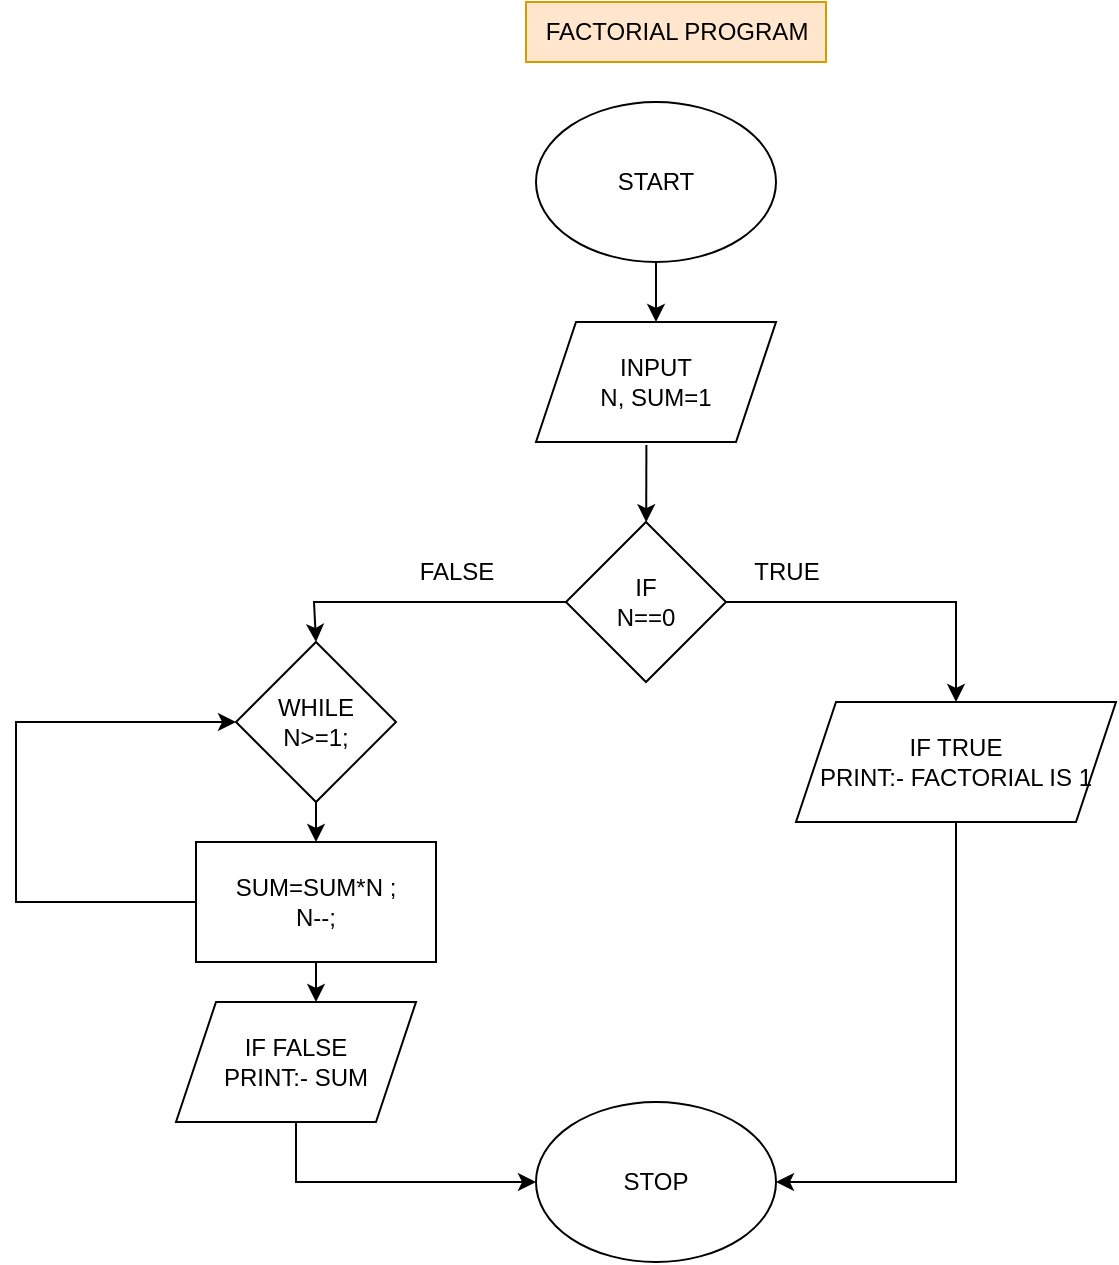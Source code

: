 <mxfile version="20.3.0" type="device"><diagram id="0VyogO4FM-i8yZcJ2f7O" name="Page-1"><mxGraphModel dx="723" dy="461" grid="1" gridSize="10" guides="1" tooltips="1" connect="1" arrows="1" fold="1" page="1" pageScale="1" pageWidth="850" pageHeight="1100" math="0" shadow="0"><root><mxCell id="0"/><mxCell id="1" parent="0"/><mxCell id="vOl9gnMwk8UWy4Q2usAW-1" value="START" style="ellipse;whiteSpace=wrap;html=1;" vertex="1" parent="1"><mxGeometry x="370" y="60" width="120" height="80" as="geometry"/></mxCell><mxCell id="vOl9gnMwk8UWy4Q2usAW-2" value="INPUT&lt;br&gt;N, SUM=1" style="shape=parallelogram;perimeter=parallelogramPerimeter;whiteSpace=wrap;html=1;fixedSize=1;" vertex="1" parent="1"><mxGeometry x="370" y="170" width="120" height="60" as="geometry"/></mxCell><mxCell id="vOl9gnMwk8UWy4Q2usAW-3" value="IF&lt;br&gt;N==0" style="rhombus;whiteSpace=wrap;html=1;" vertex="1" parent="1"><mxGeometry x="385" y="270" width="80" height="80" as="geometry"/></mxCell><mxCell id="vOl9gnMwk8UWy4Q2usAW-4" value="" style="endArrow=classic;html=1;rounded=0;exitX=0.5;exitY=1;exitDx=0;exitDy=0;entryX=0.5;entryY=0;entryDx=0;entryDy=0;" edge="1" parent="1" source="vOl9gnMwk8UWy4Q2usAW-1" target="vOl9gnMwk8UWy4Q2usAW-2"><mxGeometry width="50" height="50" relative="1" as="geometry"><mxPoint x="400" y="300" as="sourcePoint"/><mxPoint x="450" y="250" as="targetPoint"/></mxGeometry></mxCell><mxCell id="vOl9gnMwk8UWy4Q2usAW-5" value="" style="endArrow=classic;html=1;rounded=0;exitX=0.46;exitY=1.024;exitDx=0;exitDy=0;exitPerimeter=0;" edge="1" parent="1" source="vOl9gnMwk8UWy4Q2usAW-2" target="vOl9gnMwk8UWy4Q2usAW-3"><mxGeometry width="50" height="50" relative="1" as="geometry"><mxPoint x="400" y="300" as="sourcePoint"/><mxPoint x="430" y="240" as="targetPoint"/></mxGeometry></mxCell><mxCell id="vOl9gnMwk8UWy4Q2usAW-6" value="" style="endArrow=classic;html=1;rounded=0;exitX=1;exitY=0.5;exitDx=0;exitDy=0;entryX=0.5;entryY=0;entryDx=0;entryDy=0;" edge="1" parent="1" source="vOl9gnMwk8UWy4Q2usAW-3" target="vOl9gnMwk8UWy4Q2usAW-7"><mxGeometry width="50" height="50" relative="1" as="geometry"><mxPoint x="370" y="370" as="sourcePoint"/><mxPoint x="520" y="360" as="targetPoint"/><Array as="points"><mxPoint x="580" y="310"/></Array></mxGeometry></mxCell><mxCell id="vOl9gnMwk8UWy4Q2usAW-7" value="IF TRUE&lt;br&gt;PRINT:- FACTORIAL IS 1" style="shape=parallelogram;perimeter=parallelogramPerimeter;whiteSpace=wrap;html=1;fixedSize=1;" vertex="1" parent="1"><mxGeometry x="500" y="360" width="160" height="60" as="geometry"/></mxCell><mxCell id="vOl9gnMwk8UWy4Q2usAW-8" value="IF FALSE&lt;br&gt;PRINT:- SUM" style="shape=parallelogram;perimeter=parallelogramPerimeter;whiteSpace=wrap;html=1;fixedSize=1;" vertex="1" parent="1"><mxGeometry x="190" y="510" width="120" height="60" as="geometry"/></mxCell><mxCell id="vOl9gnMwk8UWy4Q2usAW-9" value="" style="endArrow=classic;html=1;rounded=0;exitX=0;exitY=0.5;exitDx=0;exitDy=0;entryX=0.5;entryY=0;entryDx=0;entryDy=0;" edge="1" parent="1" source="vOl9gnMwk8UWy4Q2usAW-3" target="vOl9gnMwk8UWy4Q2usAW-14"><mxGeometry width="50" height="50" relative="1" as="geometry"><mxPoint x="370" y="360" as="sourcePoint"/><mxPoint x="420" y="310" as="targetPoint"/><Array as="points"><mxPoint x="259" y="310"/></Array></mxGeometry></mxCell><mxCell id="vOl9gnMwk8UWy4Q2usAW-10" value="STOP" style="ellipse;whiteSpace=wrap;html=1;" vertex="1" parent="1"><mxGeometry x="370" y="560" width="120" height="80" as="geometry"/></mxCell><mxCell id="vOl9gnMwk8UWy4Q2usAW-11" value="" style="endArrow=classic;html=1;rounded=0;exitX=0.5;exitY=1;exitDx=0;exitDy=0;entryX=0;entryY=0.5;entryDx=0;entryDy=0;" edge="1" parent="1" source="vOl9gnMwk8UWy4Q2usAW-8" target="vOl9gnMwk8UWy4Q2usAW-10"><mxGeometry width="50" height="50" relative="1" as="geometry"><mxPoint x="370" y="360" as="sourcePoint"/><mxPoint x="420" y="310" as="targetPoint"/><Array as="points"><mxPoint x="250" y="600"/></Array></mxGeometry></mxCell><mxCell id="vOl9gnMwk8UWy4Q2usAW-12" value="" style="endArrow=classic;html=1;rounded=0;exitX=0.5;exitY=1;exitDx=0;exitDy=0;entryX=1;entryY=0.5;entryDx=0;entryDy=0;" edge="1" parent="1" source="vOl9gnMwk8UWy4Q2usAW-7" target="vOl9gnMwk8UWy4Q2usAW-10"><mxGeometry width="50" height="50" relative="1" as="geometry"><mxPoint x="370" y="360" as="sourcePoint"/><mxPoint x="420" y="310" as="targetPoint"/><Array as="points"><mxPoint x="580" y="600"/></Array></mxGeometry></mxCell><mxCell id="vOl9gnMwk8UWy4Q2usAW-13" value="FACTORIAL PROGRAM" style="text;html=1;align=center;verticalAlign=middle;resizable=0;points=[];autosize=1;strokeColor=#d79b00;fillColor=#ffe6cc;shadow=0;sketch=0;" vertex="1" parent="1"><mxGeometry x="365" y="10" width="150" height="30" as="geometry"/></mxCell><mxCell id="vOl9gnMwk8UWy4Q2usAW-14" value="WHILE&lt;br&gt;N&amp;gt;=1;" style="rhombus;whiteSpace=wrap;html=1;shadow=0;sketch=0;" vertex="1" parent="1"><mxGeometry x="220" y="330" width="80" height="80" as="geometry"/></mxCell><mxCell id="vOl9gnMwk8UWy4Q2usAW-17" value="SUM=SUM*N ;&lt;br&gt;N--;" style="rounded=0;whiteSpace=wrap;html=1;shadow=0;sketch=0;" vertex="1" parent="1"><mxGeometry x="200" y="430" width="120" height="60" as="geometry"/></mxCell><mxCell id="vOl9gnMwk8UWy4Q2usAW-18" value="TRUE" style="text;html=1;align=center;verticalAlign=middle;resizable=0;points=[];autosize=1;strokeColor=none;fillColor=none;" vertex="1" parent="1"><mxGeometry x="465" y="280" width="60" height="30" as="geometry"/></mxCell><mxCell id="vOl9gnMwk8UWy4Q2usAW-21" value="FALSE" style="text;html=1;align=center;verticalAlign=middle;resizable=0;points=[];autosize=1;strokeColor=none;fillColor=none;" vertex="1" parent="1"><mxGeometry x="300" y="280" width="60" height="30" as="geometry"/></mxCell><mxCell id="vOl9gnMwk8UWy4Q2usAW-22" value="" style="endArrow=classic;html=1;rounded=0;exitX=0.5;exitY=1;exitDx=0;exitDy=0;entryX=0.5;entryY=0;entryDx=0;entryDy=0;" edge="1" parent="1" source="vOl9gnMwk8UWy4Q2usAW-14" target="vOl9gnMwk8UWy4Q2usAW-17"><mxGeometry width="50" height="50" relative="1" as="geometry"><mxPoint x="370" y="410" as="sourcePoint"/><mxPoint x="420" y="360" as="targetPoint"/></mxGeometry></mxCell><mxCell id="vOl9gnMwk8UWy4Q2usAW-23" value="" style="endArrow=classic;html=1;rounded=0;exitX=0.5;exitY=1;exitDx=0;exitDy=0;" edge="1" parent="1" source="vOl9gnMwk8UWy4Q2usAW-17"><mxGeometry width="50" height="50" relative="1" as="geometry"><mxPoint x="370" y="410" as="sourcePoint"/><mxPoint x="260" y="510" as="targetPoint"/></mxGeometry></mxCell><mxCell id="vOl9gnMwk8UWy4Q2usAW-24" value="" style="endArrow=classic;html=1;rounded=0;exitX=0;exitY=0.5;exitDx=0;exitDy=0;entryX=0;entryY=0.5;entryDx=0;entryDy=0;" edge="1" parent="1" source="vOl9gnMwk8UWy4Q2usAW-17" target="vOl9gnMwk8UWy4Q2usAW-14"><mxGeometry width="50" height="50" relative="1" as="geometry"><mxPoint x="370" y="410" as="sourcePoint"/><mxPoint x="420" y="360" as="targetPoint"/><Array as="points"><mxPoint x="110" y="460"/><mxPoint x="110" y="370"/></Array></mxGeometry></mxCell></root></mxGraphModel></diagram></mxfile>